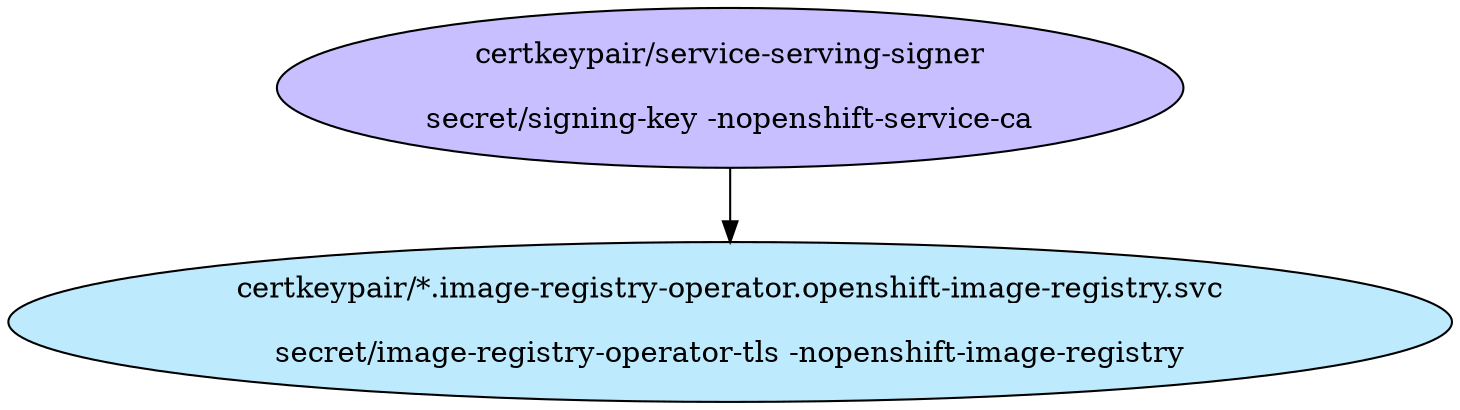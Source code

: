 digraph "Local Certificate" {
  // Node definitions.
  1 [
    label="certkeypair/service-serving-signer\n\nsecret/signing-key -nopenshift-service-ca\n"
    style=filled
    fillcolor="#c7bfff"
  ];
  40 [
    label="certkeypair/*.image-registry-operator.openshift-image-registry.svc\n\nsecret/image-registry-operator-tls -nopenshift-image-registry\n"
    style=filled
    fillcolor="#bdebfd"
  ];

  // Edge definitions.
  1 -> 40;
}